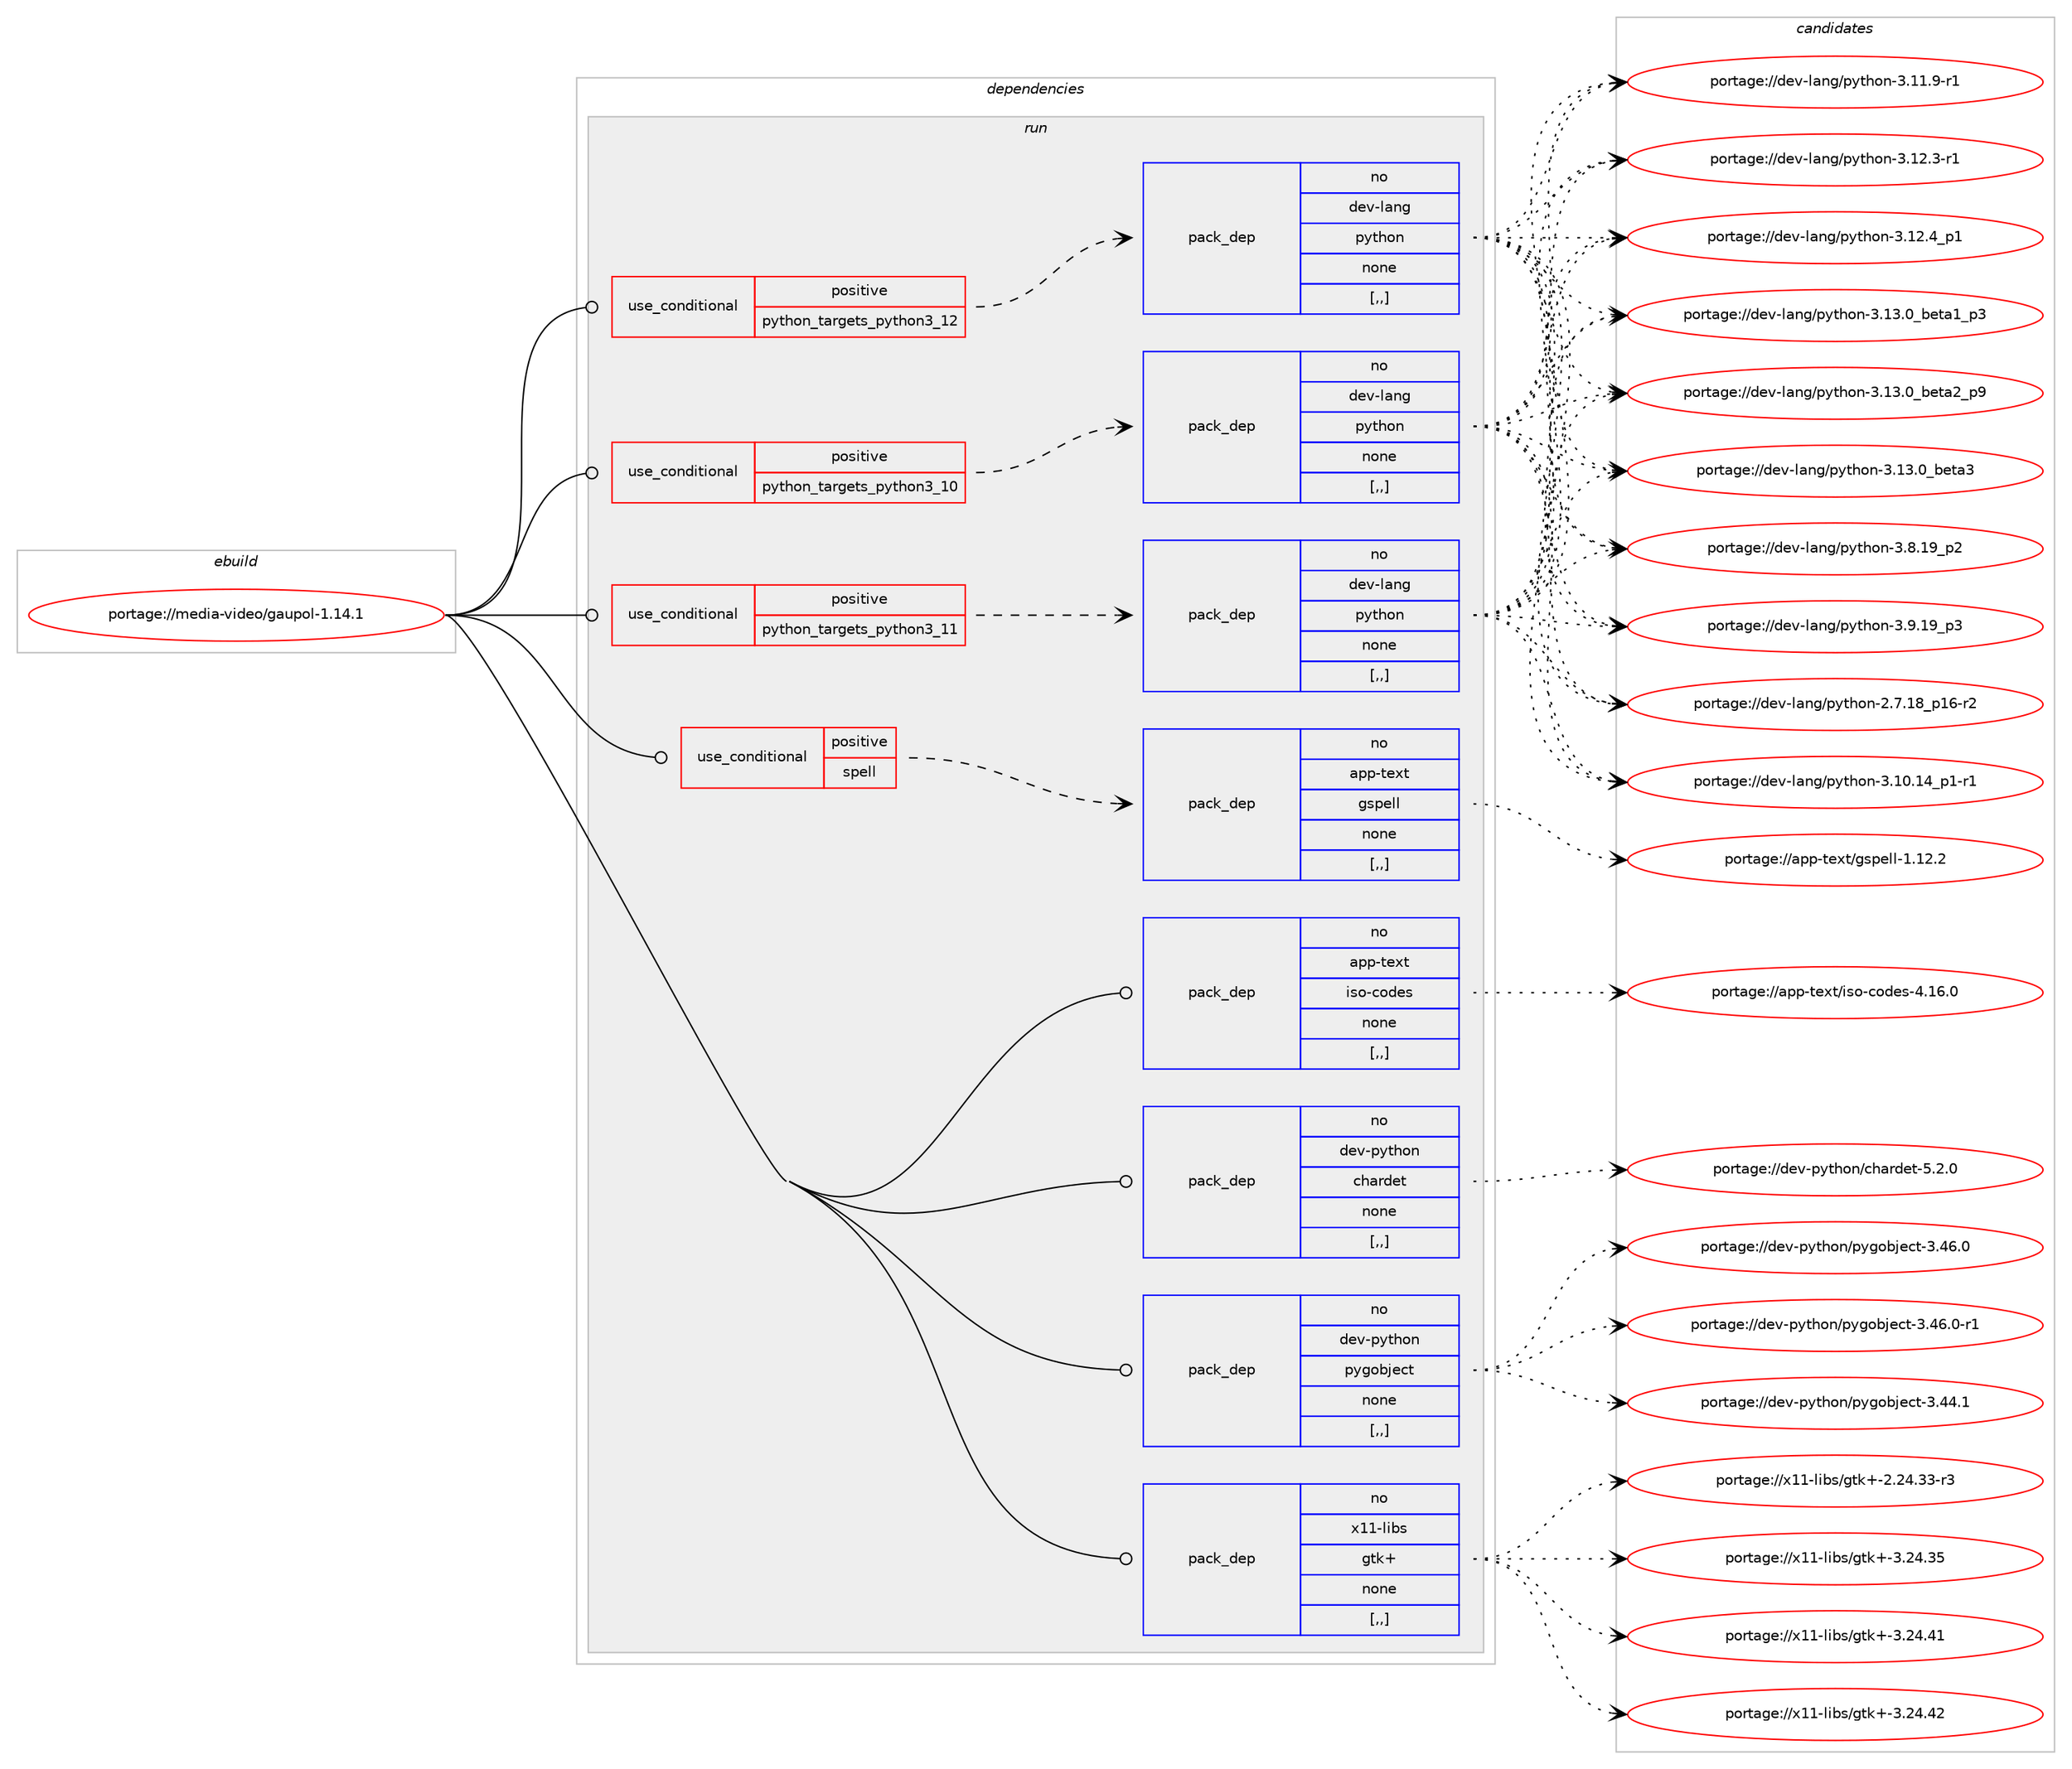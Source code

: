 digraph prolog {

# *************
# Graph options
# *************

newrank=true;
concentrate=true;
compound=true;
graph [rankdir=LR,fontname=Helvetica,fontsize=10,ranksep=1.5];#, ranksep=2.5, nodesep=0.2];
edge  [arrowhead=vee];
node  [fontname=Helvetica,fontsize=10];

# **********
# The ebuild
# **********

subgraph cluster_leftcol {
color=gray;
rank=same;
label=<<i>ebuild</i>>;
id [label="portage://media-video/gaupol-1.14.1", color=red, width=4, href="../media-video/gaupol-1.14.1.svg"];
}

# ****************
# The dependencies
# ****************

subgraph cluster_midcol {
color=gray;
label=<<i>dependencies</i>>;
subgraph cluster_compile {
fillcolor="#eeeeee";
style=filled;
label=<<i>compile</i>>;
}
subgraph cluster_compileandrun {
fillcolor="#eeeeee";
style=filled;
label=<<i>compile and run</i>>;
}
subgraph cluster_run {
fillcolor="#eeeeee";
style=filled;
label=<<i>run</i>>;
subgraph cond82046 {
dependency321014 [label=<<TABLE BORDER="0" CELLBORDER="1" CELLSPACING="0" CELLPADDING="4"><TR><TD ROWSPAN="3" CELLPADDING="10">use_conditional</TD></TR><TR><TD>positive</TD></TR><TR><TD>python_targets_python3_10</TD></TR></TABLE>>, shape=none, color=red];
subgraph pack236508 {
dependency321015 [label=<<TABLE BORDER="0" CELLBORDER="1" CELLSPACING="0" CELLPADDING="4" WIDTH="220"><TR><TD ROWSPAN="6" CELLPADDING="30">pack_dep</TD></TR><TR><TD WIDTH="110">no</TD></TR><TR><TD>dev-lang</TD></TR><TR><TD>python</TD></TR><TR><TD>none</TD></TR><TR><TD>[,,]</TD></TR></TABLE>>, shape=none, color=blue];
}
dependency321014:e -> dependency321015:w [weight=20,style="dashed",arrowhead="vee"];
}
id:e -> dependency321014:w [weight=20,style="solid",arrowhead="odot"];
subgraph cond82047 {
dependency321016 [label=<<TABLE BORDER="0" CELLBORDER="1" CELLSPACING="0" CELLPADDING="4"><TR><TD ROWSPAN="3" CELLPADDING="10">use_conditional</TD></TR><TR><TD>positive</TD></TR><TR><TD>python_targets_python3_11</TD></TR></TABLE>>, shape=none, color=red];
subgraph pack236509 {
dependency321017 [label=<<TABLE BORDER="0" CELLBORDER="1" CELLSPACING="0" CELLPADDING="4" WIDTH="220"><TR><TD ROWSPAN="6" CELLPADDING="30">pack_dep</TD></TR><TR><TD WIDTH="110">no</TD></TR><TR><TD>dev-lang</TD></TR><TR><TD>python</TD></TR><TR><TD>none</TD></TR><TR><TD>[,,]</TD></TR></TABLE>>, shape=none, color=blue];
}
dependency321016:e -> dependency321017:w [weight=20,style="dashed",arrowhead="vee"];
}
id:e -> dependency321016:w [weight=20,style="solid",arrowhead="odot"];
subgraph cond82048 {
dependency321018 [label=<<TABLE BORDER="0" CELLBORDER="1" CELLSPACING="0" CELLPADDING="4"><TR><TD ROWSPAN="3" CELLPADDING="10">use_conditional</TD></TR><TR><TD>positive</TD></TR><TR><TD>python_targets_python3_12</TD></TR></TABLE>>, shape=none, color=red];
subgraph pack236510 {
dependency321019 [label=<<TABLE BORDER="0" CELLBORDER="1" CELLSPACING="0" CELLPADDING="4" WIDTH="220"><TR><TD ROWSPAN="6" CELLPADDING="30">pack_dep</TD></TR><TR><TD WIDTH="110">no</TD></TR><TR><TD>dev-lang</TD></TR><TR><TD>python</TD></TR><TR><TD>none</TD></TR><TR><TD>[,,]</TD></TR></TABLE>>, shape=none, color=blue];
}
dependency321018:e -> dependency321019:w [weight=20,style="dashed",arrowhead="vee"];
}
id:e -> dependency321018:w [weight=20,style="solid",arrowhead="odot"];
subgraph cond82049 {
dependency321020 [label=<<TABLE BORDER="0" CELLBORDER="1" CELLSPACING="0" CELLPADDING="4"><TR><TD ROWSPAN="3" CELLPADDING="10">use_conditional</TD></TR><TR><TD>positive</TD></TR><TR><TD>spell</TD></TR></TABLE>>, shape=none, color=red];
subgraph pack236511 {
dependency321021 [label=<<TABLE BORDER="0" CELLBORDER="1" CELLSPACING="0" CELLPADDING="4" WIDTH="220"><TR><TD ROWSPAN="6" CELLPADDING="30">pack_dep</TD></TR><TR><TD WIDTH="110">no</TD></TR><TR><TD>app-text</TD></TR><TR><TD>gspell</TD></TR><TR><TD>none</TD></TR><TR><TD>[,,]</TD></TR></TABLE>>, shape=none, color=blue];
}
dependency321020:e -> dependency321021:w [weight=20,style="dashed",arrowhead="vee"];
}
id:e -> dependency321020:w [weight=20,style="solid",arrowhead="odot"];
subgraph pack236512 {
dependency321022 [label=<<TABLE BORDER="0" CELLBORDER="1" CELLSPACING="0" CELLPADDING="4" WIDTH="220"><TR><TD ROWSPAN="6" CELLPADDING="30">pack_dep</TD></TR><TR><TD WIDTH="110">no</TD></TR><TR><TD>app-text</TD></TR><TR><TD>iso-codes</TD></TR><TR><TD>none</TD></TR><TR><TD>[,,]</TD></TR></TABLE>>, shape=none, color=blue];
}
id:e -> dependency321022:w [weight=20,style="solid",arrowhead="odot"];
subgraph pack236513 {
dependency321023 [label=<<TABLE BORDER="0" CELLBORDER="1" CELLSPACING="0" CELLPADDING="4" WIDTH="220"><TR><TD ROWSPAN="6" CELLPADDING="30">pack_dep</TD></TR><TR><TD WIDTH="110">no</TD></TR><TR><TD>dev-python</TD></TR><TR><TD>chardet</TD></TR><TR><TD>none</TD></TR><TR><TD>[,,]</TD></TR></TABLE>>, shape=none, color=blue];
}
id:e -> dependency321023:w [weight=20,style="solid",arrowhead="odot"];
subgraph pack236514 {
dependency321024 [label=<<TABLE BORDER="0" CELLBORDER="1" CELLSPACING="0" CELLPADDING="4" WIDTH="220"><TR><TD ROWSPAN="6" CELLPADDING="30">pack_dep</TD></TR><TR><TD WIDTH="110">no</TD></TR><TR><TD>dev-python</TD></TR><TR><TD>pygobject</TD></TR><TR><TD>none</TD></TR><TR><TD>[,,]</TD></TR></TABLE>>, shape=none, color=blue];
}
id:e -> dependency321024:w [weight=20,style="solid",arrowhead="odot"];
subgraph pack236515 {
dependency321025 [label=<<TABLE BORDER="0" CELLBORDER="1" CELLSPACING="0" CELLPADDING="4" WIDTH="220"><TR><TD ROWSPAN="6" CELLPADDING="30">pack_dep</TD></TR><TR><TD WIDTH="110">no</TD></TR><TR><TD>x11-libs</TD></TR><TR><TD>gtk+</TD></TR><TR><TD>none</TD></TR><TR><TD>[,,]</TD></TR></TABLE>>, shape=none, color=blue];
}
id:e -> dependency321025:w [weight=20,style="solid",arrowhead="odot"];
}
}

# **************
# The candidates
# **************

subgraph cluster_choices {
rank=same;
color=gray;
label=<<i>candidates</i>>;

subgraph choice236508 {
color=black;
nodesep=1;
choice100101118451089711010347112121116104111110455046554649569511249544511450 [label="portage://dev-lang/python-2.7.18_p16-r2", color=red, width=4,href="../dev-lang/python-2.7.18_p16-r2.svg"];
choice100101118451089711010347112121116104111110455146494846495295112494511449 [label="portage://dev-lang/python-3.10.14_p1-r1", color=red, width=4,href="../dev-lang/python-3.10.14_p1-r1.svg"];
choice100101118451089711010347112121116104111110455146494946574511449 [label="portage://dev-lang/python-3.11.9-r1", color=red, width=4,href="../dev-lang/python-3.11.9-r1.svg"];
choice100101118451089711010347112121116104111110455146495046514511449 [label="portage://dev-lang/python-3.12.3-r1", color=red, width=4,href="../dev-lang/python-3.12.3-r1.svg"];
choice100101118451089711010347112121116104111110455146495046529511249 [label="portage://dev-lang/python-3.12.4_p1", color=red, width=4,href="../dev-lang/python-3.12.4_p1.svg"];
choice10010111845108971101034711212111610411111045514649514648959810111697499511251 [label="portage://dev-lang/python-3.13.0_beta1_p3", color=red, width=4,href="../dev-lang/python-3.13.0_beta1_p3.svg"];
choice10010111845108971101034711212111610411111045514649514648959810111697509511257 [label="portage://dev-lang/python-3.13.0_beta2_p9", color=red, width=4,href="../dev-lang/python-3.13.0_beta2_p9.svg"];
choice1001011184510897110103471121211161041111104551464951464895981011169751 [label="portage://dev-lang/python-3.13.0_beta3", color=red, width=4,href="../dev-lang/python-3.13.0_beta3.svg"];
choice100101118451089711010347112121116104111110455146564649579511250 [label="portage://dev-lang/python-3.8.19_p2", color=red, width=4,href="../dev-lang/python-3.8.19_p2.svg"];
choice100101118451089711010347112121116104111110455146574649579511251 [label="portage://dev-lang/python-3.9.19_p3", color=red, width=4,href="../dev-lang/python-3.9.19_p3.svg"];
dependency321015:e -> choice100101118451089711010347112121116104111110455046554649569511249544511450:w [style=dotted,weight="100"];
dependency321015:e -> choice100101118451089711010347112121116104111110455146494846495295112494511449:w [style=dotted,weight="100"];
dependency321015:e -> choice100101118451089711010347112121116104111110455146494946574511449:w [style=dotted,weight="100"];
dependency321015:e -> choice100101118451089711010347112121116104111110455146495046514511449:w [style=dotted,weight="100"];
dependency321015:e -> choice100101118451089711010347112121116104111110455146495046529511249:w [style=dotted,weight="100"];
dependency321015:e -> choice10010111845108971101034711212111610411111045514649514648959810111697499511251:w [style=dotted,weight="100"];
dependency321015:e -> choice10010111845108971101034711212111610411111045514649514648959810111697509511257:w [style=dotted,weight="100"];
dependency321015:e -> choice1001011184510897110103471121211161041111104551464951464895981011169751:w [style=dotted,weight="100"];
dependency321015:e -> choice100101118451089711010347112121116104111110455146564649579511250:w [style=dotted,weight="100"];
dependency321015:e -> choice100101118451089711010347112121116104111110455146574649579511251:w [style=dotted,weight="100"];
}
subgraph choice236509 {
color=black;
nodesep=1;
choice100101118451089711010347112121116104111110455046554649569511249544511450 [label="portage://dev-lang/python-2.7.18_p16-r2", color=red, width=4,href="../dev-lang/python-2.7.18_p16-r2.svg"];
choice100101118451089711010347112121116104111110455146494846495295112494511449 [label="portage://dev-lang/python-3.10.14_p1-r1", color=red, width=4,href="../dev-lang/python-3.10.14_p1-r1.svg"];
choice100101118451089711010347112121116104111110455146494946574511449 [label="portage://dev-lang/python-3.11.9-r1", color=red, width=4,href="../dev-lang/python-3.11.9-r1.svg"];
choice100101118451089711010347112121116104111110455146495046514511449 [label="portage://dev-lang/python-3.12.3-r1", color=red, width=4,href="../dev-lang/python-3.12.3-r1.svg"];
choice100101118451089711010347112121116104111110455146495046529511249 [label="portage://dev-lang/python-3.12.4_p1", color=red, width=4,href="../dev-lang/python-3.12.4_p1.svg"];
choice10010111845108971101034711212111610411111045514649514648959810111697499511251 [label="portage://dev-lang/python-3.13.0_beta1_p3", color=red, width=4,href="../dev-lang/python-3.13.0_beta1_p3.svg"];
choice10010111845108971101034711212111610411111045514649514648959810111697509511257 [label="portage://dev-lang/python-3.13.0_beta2_p9", color=red, width=4,href="../dev-lang/python-3.13.0_beta2_p9.svg"];
choice1001011184510897110103471121211161041111104551464951464895981011169751 [label="portage://dev-lang/python-3.13.0_beta3", color=red, width=4,href="../dev-lang/python-3.13.0_beta3.svg"];
choice100101118451089711010347112121116104111110455146564649579511250 [label="portage://dev-lang/python-3.8.19_p2", color=red, width=4,href="../dev-lang/python-3.8.19_p2.svg"];
choice100101118451089711010347112121116104111110455146574649579511251 [label="portage://dev-lang/python-3.9.19_p3", color=red, width=4,href="../dev-lang/python-3.9.19_p3.svg"];
dependency321017:e -> choice100101118451089711010347112121116104111110455046554649569511249544511450:w [style=dotted,weight="100"];
dependency321017:e -> choice100101118451089711010347112121116104111110455146494846495295112494511449:w [style=dotted,weight="100"];
dependency321017:e -> choice100101118451089711010347112121116104111110455146494946574511449:w [style=dotted,weight="100"];
dependency321017:e -> choice100101118451089711010347112121116104111110455146495046514511449:w [style=dotted,weight="100"];
dependency321017:e -> choice100101118451089711010347112121116104111110455146495046529511249:w [style=dotted,weight="100"];
dependency321017:e -> choice10010111845108971101034711212111610411111045514649514648959810111697499511251:w [style=dotted,weight="100"];
dependency321017:e -> choice10010111845108971101034711212111610411111045514649514648959810111697509511257:w [style=dotted,weight="100"];
dependency321017:e -> choice1001011184510897110103471121211161041111104551464951464895981011169751:w [style=dotted,weight="100"];
dependency321017:e -> choice100101118451089711010347112121116104111110455146564649579511250:w [style=dotted,weight="100"];
dependency321017:e -> choice100101118451089711010347112121116104111110455146574649579511251:w [style=dotted,weight="100"];
}
subgraph choice236510 {
color=black;
nodesep=1;
choice100101118451089711010347112121116104111110455046554649569511249544511450 [label="portage://dev-lang/python-2.7.18_p16-r2", color=red, width=4,href="../dev-lang/python-2.7.18_p16-r2.svg"];
choice100101118451089711010347112121116104111110455146494846495295112494511449 [label="portage://dev-lang/python-3.10.14_p1-r1", color=red, width=4,href="../dev-lang/python-3.10.14_p1-r1.svg"];
choice100101118451089711010347112121116104111110455146494946574511449 [label="portage://dev-lang/python-3.11.9-r1", color=red, width=4,href="../dev-lang/python-3.11.9-r1.svg"];
choice100101118451089711010347112121116104111110455146495046514511449 [label="portage://dev-lang/python-3.12.3-r1", color=red, width=4,href="../dev-lang/python-3.12.3-r1.svg"];
choice100101118451089711010347112121116104111110455146495046529511249 [label="portage://dev-lang/python-3.12.4_p1", color=red, width=4,href="../dev-lang/python-3.12.4_p1.svg"];
choice10010111845108971101034711212111610411111045514649514648959810111697499511251 [label="portage://dev-lang/python-3.13.0_beta1_p3", color=red, width=4,href="../dev-lang/python-3.13.0_beta1_p3.svg"];
choice10010111845108971101034711212111610411111045514649514648959810111697509511257 [label="portage://dev-lang/python-3.13.0_beta2_p9", color=red, width=4,href="../dev-lang/python-3.13.0_beta2_p9.svg"];
choice1001011184510897110103471121211161041111104551464951464895981011169751 [label="portage://dev-lang/python-3.13.0_beta3", color=red, width=4,href="../dev-lang/python-3.13.0_beta3.svg"];
choice100101118451089711010347112121116104111110455146564649579511250 [label="portage://dev-lang/python-3.8.19_p2", color=red, width=4,href="../dev-lang/python-3.8.19_p2.svg"];
choice100101118451089711010347112121116104111110455146574649579511251 [label="portage://dev-lang/python-3.9.19_p3", color=red, width=4,href="../dev-lang/python-3.9.19_p3.svg"];
dependency321019:e -> choice100101118451089711010347112121116104111110455046554649569511249544511450:w [style=dotted,weight="100"];
dependency321019:e -> choice100101118451089711010347112121116104111110455146494846495295112494511449:w [style=dotted,weight="100"];
dependency321019:e -> choice100101118451089711010347112121116104111110455146494946574511449:w [style=dotted,weight="100"];
dependency321019:e -> choice100101118451089711010347112121116104111110455146495046514511449:w [style=dotted,weight="100"];
dependency321019:e -> choice100101118451089711010347112121116104111110455146495046529511249:w [style=dotted,weight="100"];
dependency321019:e -> choice10010111845108971101034711212111610411111045514649514648959810111697499511251:w [style=dotted,weight="100"];
dependency321019:e -> choice10010111845108971101034711212111610411111045514649514648959810111697509511257:w [style=dotted,weight="100"];
dependency321019:e -> choice1001011184510897110103471121211161041111104551464951464895981011169751:w [style=dotted,weight="100"];
dependency321019:e -> choice100101118451089711010347112121116104111110455146564649579511250:w [style=dotted,weight="100"];
dependency321019:e -> choice100101118451089711010347112121116104111110455146574649579511251:w [style=dotted,weight="100"];
}
subgraph choice236511 {
color=black;
nodesep=1;
choice97112112451161011201164710311511210110810845494649504650 [label="portage://app-text/gspell-1.12.2", color=red, width=4,href="../app-text/gspell-1.12.2.svg"];
dependency321021:e -> choice97112112451161011201164710311511210110810845494649504650:w [style=dotted,weight="100"];
}
subgraph choice236512 {
color=black;
nodesep=1;
choice971121124511610112011647105115111459911110010111545524649544648 [label="portage://app-text/iso-codes-4.16.0", color=red, width=4,href="../app-text/iso-codes-4.16.0.svg"];
dependency321022:e -> choice971121124511610112011647105115111459911110010111545524649544648:w [style=dotted,weight="100"];
}
subgraph choice236513 {
color=black;
nodesep=1;
choice10010111845112121116104111110479910497114100101116455346504648 [label="portage://dev-python/chardet-5.2.0", color=red, width=4,href="../dev-python/chardet-5.2.0.svg"];
dependency321023:e -> choice10010111845112121116104111110479910497114100101116455346504648:w [style=dotted,weight="100"];
}
subgraph choice236514 {
color=black;
nodesep=1;
choice1001011184511212111610411111047112121103111981061019911645514652524649 [label="portage://dev-python/pygobject-3.44.1", color=red, width=4,href="../dev-python/pygobject-3.44.1.svg"];
choice1001011184511212111610411111047112121103111981061019911645514652544648 [label="portage://dev-python/pygobject-3.46.0", color=red, width=4,href="../dev-python/pygobject-3.46.0.svg"];
choice10010111845112121116104111110471121211031119810610199116455146525446484511449 [label="portage://dev-python/pygobject-3.46.0-r1", color=red, width=4,href="../dev-python/pygobject-3.46.0-r1.svg"];
dependency321024:e -> choice1001011184511212111610411111047112121103111981061019911645514652524649:w [style=dotted,weight="100"];
dependency321024:e -> choice1001011184511212111610411111047112121103111981061019911645514652544648:w [style=dotted,weight="100"];
dependency321024:e -> choice10010111845112121116104111110471121211031119810610199116455146525446484511449:w [style=dotted,weight="100"];
}
subgraph choice236515 {
color=black;
nodesep=1;
choice12049494510810598115471031161074345504650524651514511451 [label="portage://x11-libs/gtk+-2.24.33-r3", color=red, width=4,href="../x11-libs/gtk+-2.24.33-r3.svg"];
choice1204949451081059811547103116107434551465052465153 [label="portage://x11-libs/gtk+-3.24.35", color=red, width=4,href="../x11-libs/gtk+-3.24.35.svg"];
choice1204949451081059811547103116107434551465052465249 [label="portage://x11-libs/gtk+-3.24.41", color=red, width=4,href="../x11-libs/gtk+-3.24.41.svg"];
choice1204949451081059811547103116107434551465052465250 [label="portage://x11-libs/gtk+-3.24.42", color=red, width=4,href="../x11-libs/gtk+-3.24.42.svg"];
dependency321025:e -> choice12049494510810598115471031161074345504650524651514511451:w [style=dotted,weight="100"];
dependency321025:e -> choice1204949451081059811547103116107434551465052465153:w [style=dotted,weight="100"];
dependency321025:e -> choice1204949451081059811547103116107434551465052465249:w [style=dotted,weight="100"];
dependency321025:e -> choice1204949451081059811547103116107434551465052465250:w [style=dotted,weight="100"];
}
}

}
